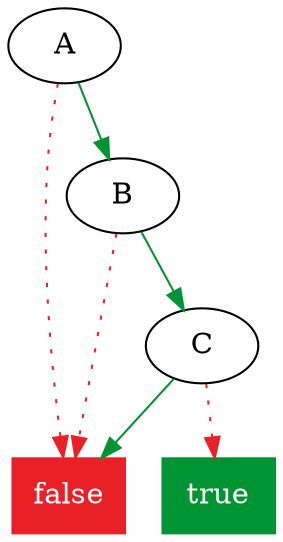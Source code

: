 digraph G {

  id0 [label="false", shape=box, color="#ea2027", fontcolor="#ffffff", style=filled, fillcolor="#ea2027"]
  id1 [label="true", shape=box, color="#009432", fontcolor="#ffffff", style=filled, fillcolor="#009432"]
  id7 [label="C"]
  id16 [label="B"]
  id17 [label="A"]

  id7 -> id1 [color="#ea2027", fontcolor="#ea2027", style=dotted]
  id7 -> id0 [color="#009432", fontcolor="#009432", style=solid]
  id16 -> id0 [color="#ea2027", fontcolor="#ea2027", style=dotted]
  id16 -> id7 [color="#009432", fontcolor="#009432", style=solid]
  id17 -> id0 [color="#ea2027", fontcolor="#ea2027", style=dotted]
  id17 -> id16 [color="#009432", fontcolor="#009432", style=solid]
}
